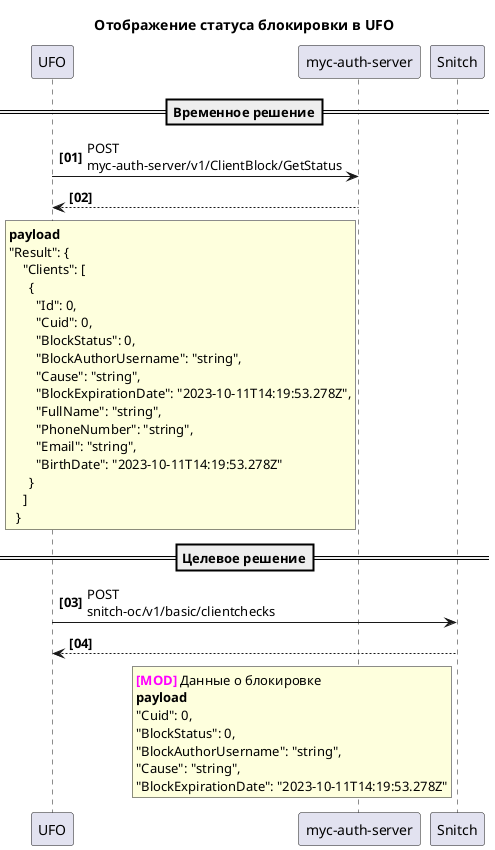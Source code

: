 ﻿'C:\Users\kunil\AppData\Roaming\JetBrains\Rider2022.3\scratches\FL_03.puml
@startuml
autonumber "<b>[00]"
skinparam maxMessageSize 200
hide unlinked

participant "UFO" as UFO
participant "snitch-oc" as SnitchOc
participant "myc-auth-server" as MAS

title Oтображение статуса блокировки в UFO
==Временное решение==
UFO -> MAS: POST myc-auth-server/v1/ClientBlock/GetStatus
UFO <-- MAS: 
rnote left MAS
**payload**
"Result": {
    "Clients": [
      {
        "Id": 0,
        "Cuid": 0,
        "BlockStatus": 0,
        "BlockAuthorUsername": "string",
        "Cause": "string",
        "BlockExpirationDate": "2023-10-11T14:19:53.278Z",
        "FullName": "string",
        "PhoneNumber": "string",
        "Email": "string",
        "BirthDate": "2023-10-11T14:19:53.278Z"
      }
    ]
  }
end note

==Целевое решение==
UFO -> Snitch: POST snitch-oc/v1/basic/clientchecks
UFO <-- Snitch:
rnote left Snitch
    <color:magenta>**[MOD]**</color> Данные о блокировке
    **payload**
    "Cuid": 0,
    "BlockStatus": 0,
    "BlockAuthorUsername": "string",
    "Cause": "string",
    "BlockExpirationDate": "2023-10-11T14:19:53.278Z"
end note
@enduml